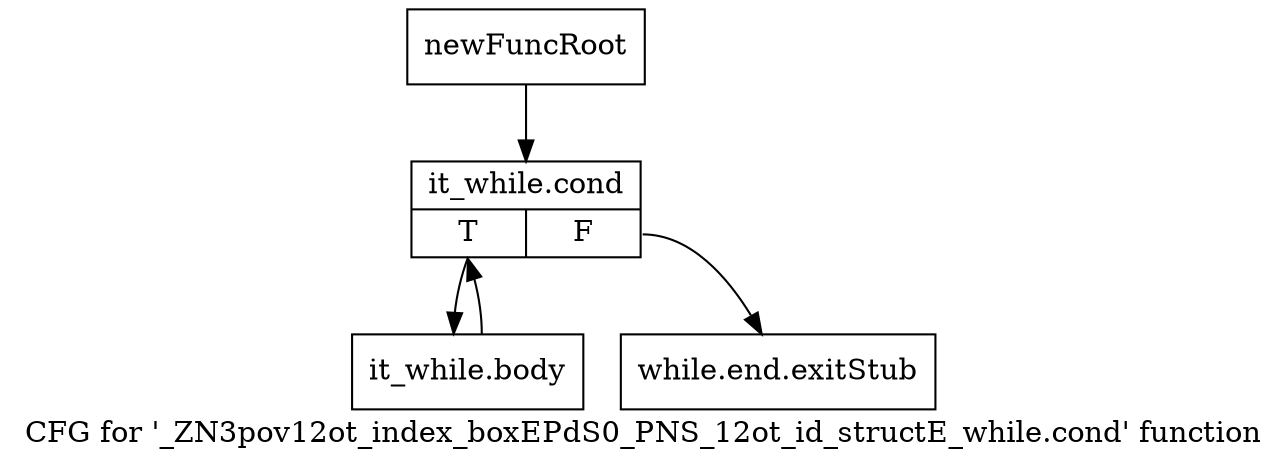 digraph "CFG for '_ZN3pov12ot_index_boxEPdS0_PNS_12ot_id_structE_while.cond' function" {
	label="CFG for '_ZN3pov12ot_index_boxEPdS0_PNS_12ot_id_structE_while.cond' function";

	Node0x26e2d60 [shape=record,label="{newFuncRoot}"];
	Node0x26e2d60 -> Node0x26e2e00;
	Node0x26e2db0 [shape=record,label="{while.end.exitStub}"];
	Node0x26e2e00 [shape=record,label="{it_while.cond|{<s0>T|<s1>F}}"];
	Node0x26e2e00:s0 -> Node0x26e2e50;
	Node0x26e2e00:s1 -> Node0x26e2db0;
	Node0x26e2e50 [shape=record,label="{it_while.body}"];
	Node0x26e2e50 -> Node0x26e2e00;
}
